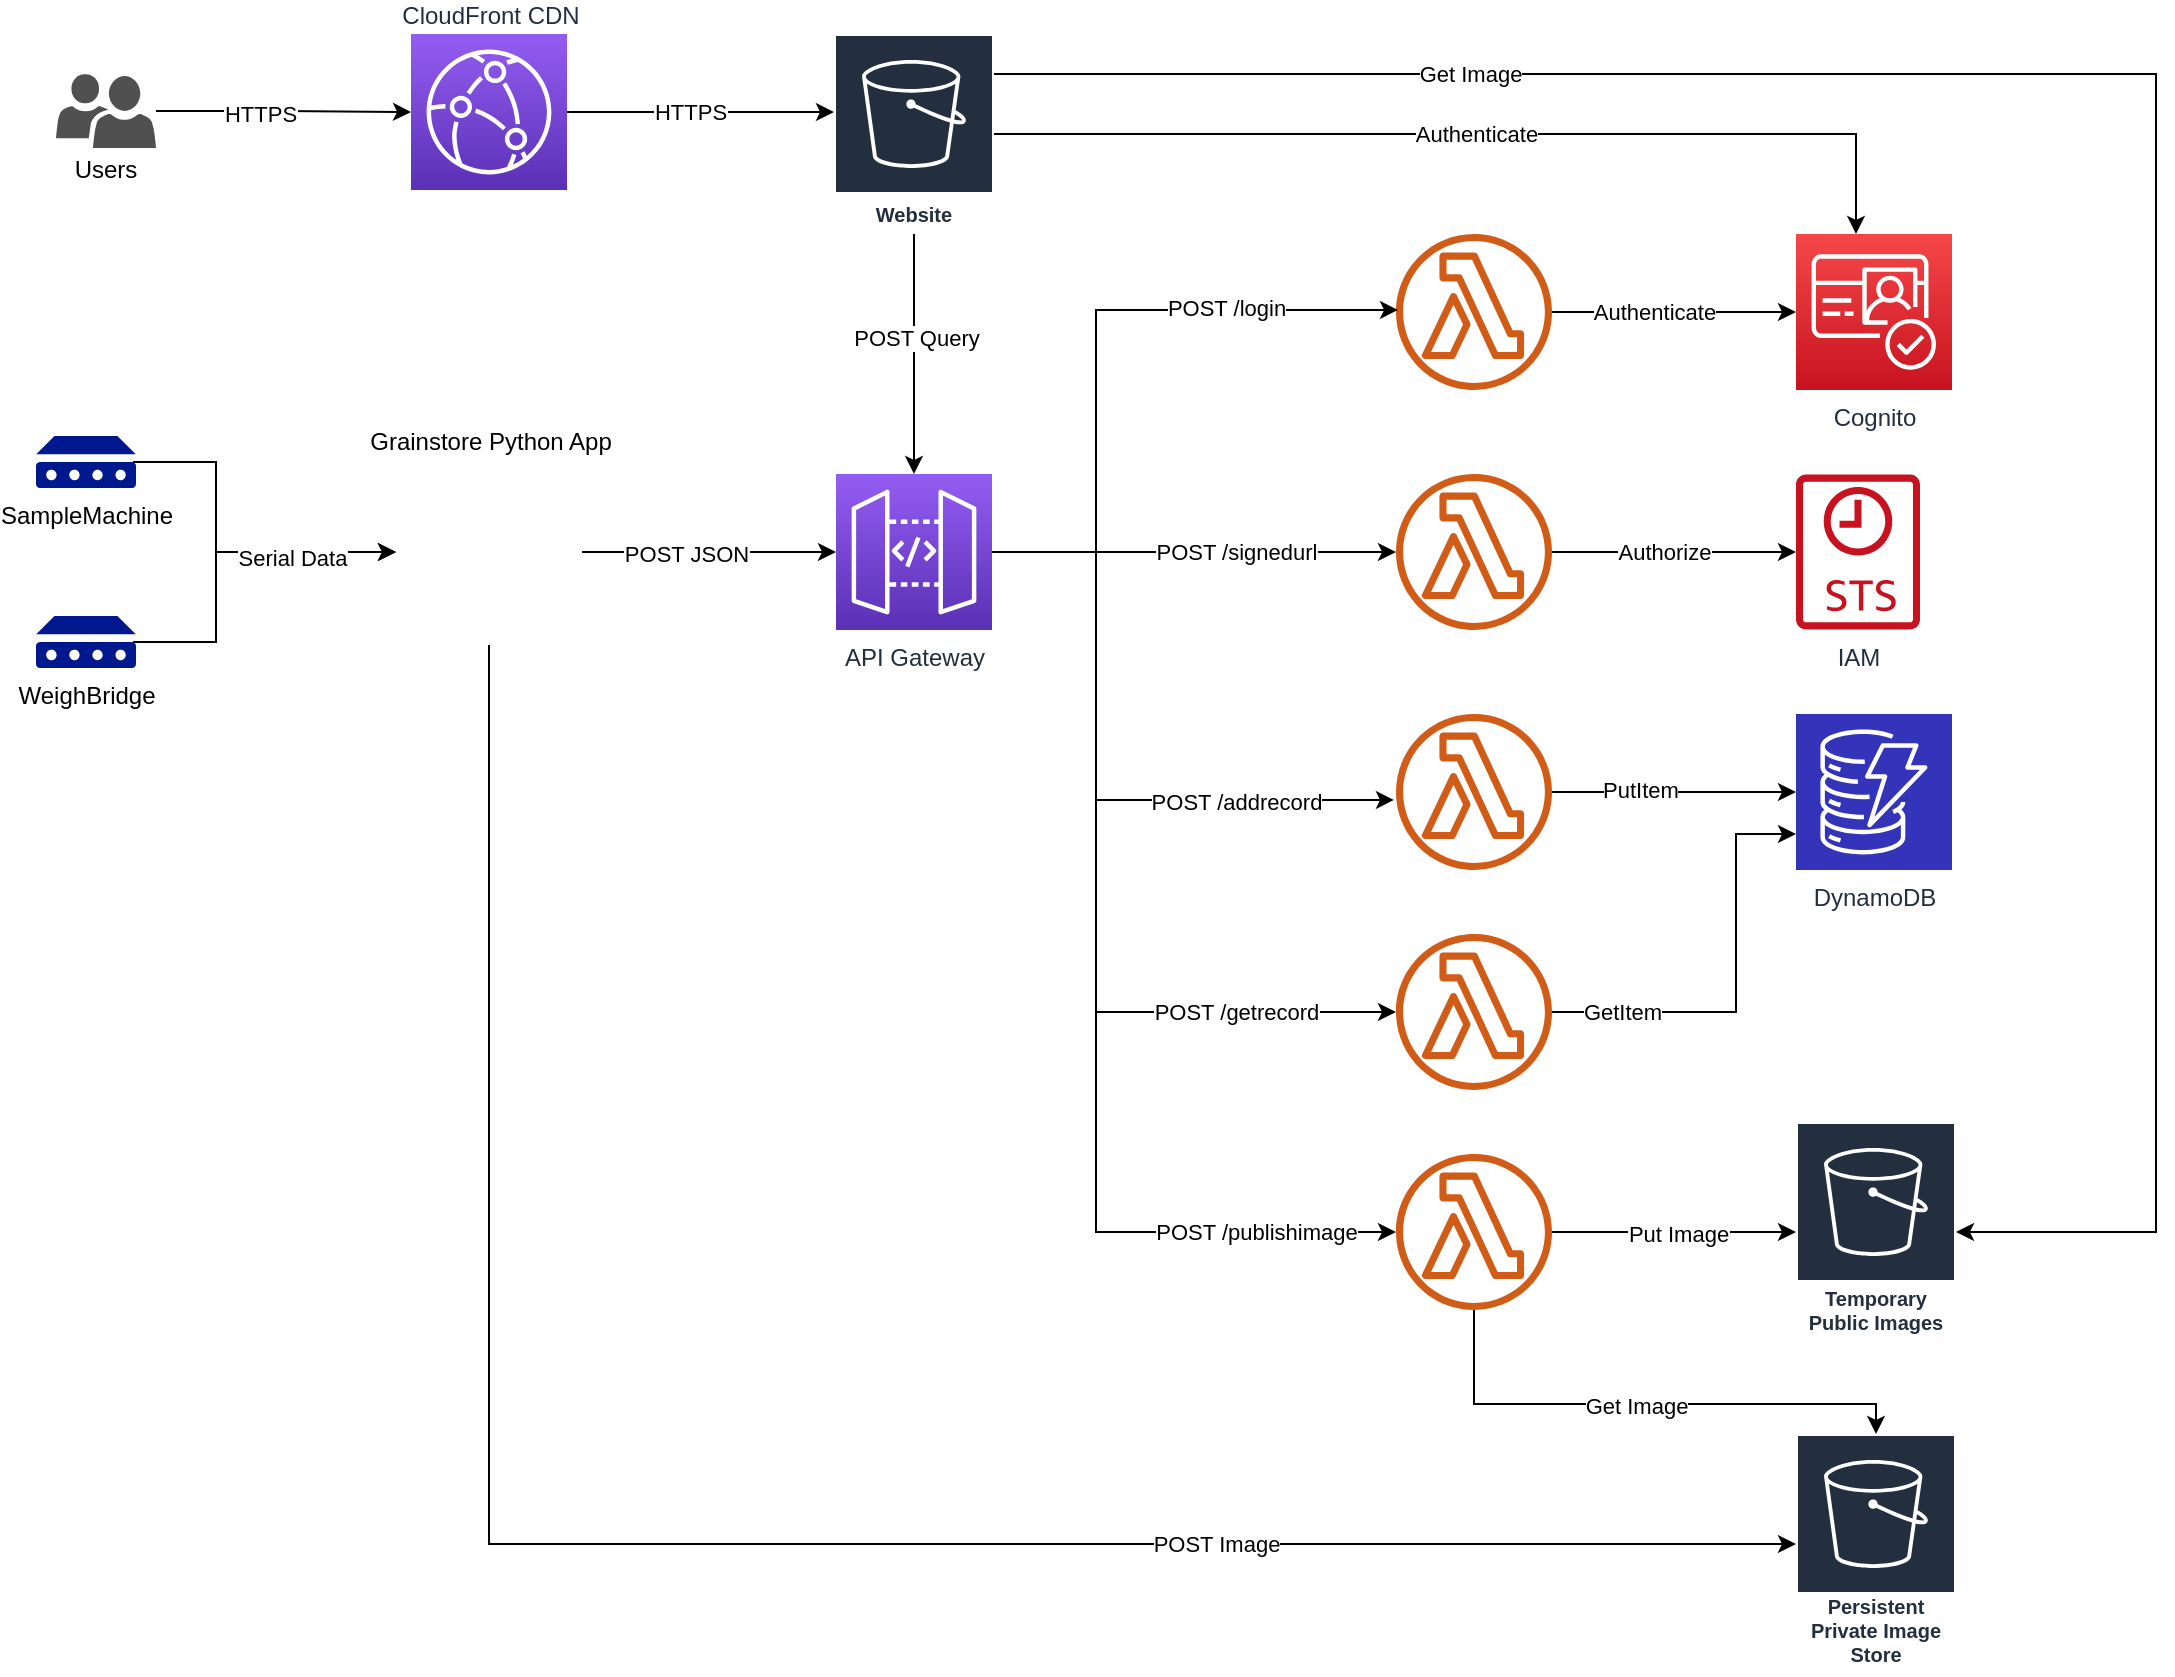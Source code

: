 <mxfile version="13.3.4" type="device"><diagram id="IAstKDybXPjxo7r5Xq_H" name="Page-1"><mxGraphModel dx="1815" dy="563" grid="1" gridSize="10" guides="1" tooltips="1" connect="1" arrows="1" fold="1" page="1" pageScale="1" pageWidth="827" pageHeight="1169" math="0" shadow="0"><root><mxCell id="0"/><mxCell id="1" parent="0"/><mxCell id="4mXiEyAPAXToNuQhWAy--12" style="edgeStyle=orthogonalEdgeStyle;rounded=0;orthogonalLoop=1;jettySize=auto;html=1;" parent="1" source="4mXiEyAPAXToNuQhWAy--1" target="4mXiEyAPAXToNuQhWAy--11" edge="1"><mxGeometry relative="1" as="geometry"/></mxCell><mxCell id="4mXiEyAPAXToNuQhWAy--17" value="Authenticate" style="edgeLabel;html=1;align=center;verticalAlign=middle;resizable=0;points=[];" parent="4mXiEyAPAXToNuQhWAy--12" vertex="1" connectable="0"><mxGeometry x="-0.164" relative="1" as="geometry"><mxPoint as="offset"/></mxGeometry></mxCell><mxCell id="4mXiEyAPAXToNuQhWAy--1" value="" style="outlineConnect=0;fontColor=#232F3E;gradientColor=none;fillColor=#D05C17;strokeColor=none;dashed=0;verticalLabelPosition=bottom;verticalAlign=top;align=center;html=1;fontSize=12;fontStyle=0;aspect=fixed;pointerEvents=1;shape=mxgraph.aws4.lambda_function;" parent="1" vertex="1"><mxGeometry x="510" y="150" width="78" height="78" as="geometry"/></mxCell><mxCell id="4mXiEyAPAXToNuQhWAy--14" style="edgeStyle=orthogonalEdgeStyle;rounded=0;orthogonalLoop=1;jettySize=auto;html=1;" parent="1" source="4mXiEyAPAXToNuQhWAy--2" target="4mXiEyAPAXToNuQhWAy--13" edge="1"><mxGeometry relative="1" as="geometry"/></mxCell><mxCell id="4mXiEyAPAXToNuQhWAy--18" value="Authorize" style="edgeLabel;html=1;align=center;verticalAlign=middle;resizable=0;points=[];" parent="4mXiEyAPAXToNuQhWAy--14" vertex="1" connectable="0"><mxGeometry y="-5" relative="1" as="geometry"><mxPoint x="-5" y="-5" as="offset"/></mxGeometry></mxCell><mxCell id="4mXiEyAPAXToNuQhWAy--2" value="" style="outlineConnect=0;fontColor=#232F3E;gradientColor=none;fillColor=#D05C17;strokeColor=none;dashed=0;verticalLabelPosition=bottom;verticalAlign=top;align=center;html=1;fontSize=12;fontStyle=0;aspect=fixed;pointerEvents=1;shape=mxgraph.aws4.lambda_function;" parent="1" vertex="1"><mxGeometry x="510" y="270" width="78" height="78" as="geometry"/></mxCell><mxCell id="4mXiEyAPAXToNuQhWAy--16" style="edgeStyle=orthogonalEdgeStyle;rounded=0;orthogonalLoop=1;jettySize=auto;html=1;" parent="1" source="4mXiEyAPAXToNuQhWAy--3" target="4mXiEyAPAXToNuQhWAy--15" edge="1"><mxGeometry relative="1" as="geometry"/></mxCell><mxCell id="4mXiEyAPAXToNuQhWAy--19" value="PutItem" style="edgeLabel;html=1;align=center;verticalAlign=middle;resizable=0;points=[];" parent="4mXiEyAPAXToNuQhWAy--16" vertex="1" connectable="0"><mxGeometry x="-0.279" y="1" relative="1" as="geometry"><mxPoint as="offset"/></mxGeometry></mxCell><mxCell id="4mXiEyAPAXToNuQhWAy--3" value="" style="outlineConnect=0;fontColor=#232F3E;fillColor=#D05C17;strokeColor=none;dashed=0;verticalLabelPosition=bottom;verticalAlign=top;align=center;html=1;fontSize=12;fontStyle=0;aspect=fixed;pointerEvents=1;shape=mxgraph.aws4.lambda_function;" parent="1" vertex="1"><mxGeometry x="510" y="390" width="78" height="78" as="geometry"/></mxCell><mxCell id="4mXiEyAPAXToNuQhWAy--5" style="edgeStyle=orthogonalEdgeStyle;rounded=0;orthogonalLoop=1;jettySize=auto;html=1;entryX=0.013;entryY=0.487;entryDx=0;entryDy=0;entryPerimeter=0;" parent="1" source="4mXiEyAPAXToNuQhWAy--4" target="4mXiEyAPAXToNuQhWAy--1" edge="1"><mxGeometry relative="1" as="geometry"><Array as="points"><mxPoint x="360" y="309"/><mxPoint x="360" y="188"/></Array></mxGeometry></mxCell><mxCell id="4mXiEyAPAXToNuQhWAy--9" value="POST /login" style="edgeLabel;html=1;align=center;verticalAlign=middle;resizable=0;points=[];" parent="4mXiEyAPAXToNuQhWAy--5" vertex="1" connectable="0"><mxGeometry x="0.469" y="1" relative="1" as="geometry"><mxPoint as="offset"/></mxGeometry></mxCell><mxCell id="4mXiEyAPAXToNuQhWAy--6" style="edgeStyle=orthogonalEdgeStyle;rounded=0;orthogonalLoop=1;jettySize=auto;html=1;" parent="1" source="4mXiEyAPAXToNuQhWAy--4" target="4mXiEyAPAXToNuQhWAy--2" edge="1"><mxGeometry relative="1" as="geometry"/></mxCell><mxCell id="4mXiEyAPAXToNuQhWAy--8" value="POST /signedurl" style="edgeLabel;html=1;align=center;verticalAlign=middle;resizable=0;points=[];" parent="4mXiEyAPAXToNuQhWAy--6" vertex="1" connectable="0"><mxGeometry x="0.406" relative="1" as="geometry"><mxPoint x="-20" as="offset"/></mxGeometry></mxCell><mxCell id="4mXiEyAPAXToNuQhWAy--7" style="edgeStyle=orthogonalEdgeStyle;rounded=0;orthogonalLoop=1;jettySize=auto;html=1;entryX=-0.013;entryY=0.551;entryDx=0;entryDy=0;entryPerimeter=0;" parent="1" source="4mXiEyAPAXToNuQhWAy--4" target="4mXiEyAPAXToNuQhWAy--3" edge="1"><mxGeometry relative="1" as="geometry"><Array as="points"><mxPoint x="360" y="309"/><mxPoint x="360" y="433"/></Array></mxGeometry></mxCell><mxCell id="4mXiEyAPAXToNuQhWAy--10" value="POST /addrecord" style="edgeLabel;html=1;align=center;verticalAlign=middle;resizable=0;points=[];" parent="4mXiEyAPAXToNuQhWAy--7" vertex="1" connectable="0"><mxGeometry x="0.428" y="-1" relative="1" as="geometry"><mxPoint x="14" as="offset"/></mxGeometry></mxCell><mxCell id="DbPPGw6XGTuykucwG5Wq-17" style="edgeStyle=orthogonalEdgeStyle;rounded=0;orthogonalLoop=1;jettySize=auto;html=1;endArrow=classic;endFill=1;" edge="1" parent="1" source="4mXiEyAPAXToNuQhWAy--4" target="DbPPGw6XGTuykucwG5Wq-13"><mxGeometry relative="1" as="geometry"><Array as="points"><mxPoint x="360" y="309"/><mxPoint x="360" y="539"/></Array></mxGeometry></mxCell><mxCell id="DbPPGw6XGTuykucwG5Wq-18" value="POST /getrecord" style="edgeLabel;html=1;align=center;verticalAlign=middle;resizable=0;points=[];" vertex="1" connectable="0" parent="DbPPGw6XGTuykucwG5Wq-17"><mxGeometry x="0.454" y="1" relative="1" as="geometry"><mxPoint x="37.83" y="1" as="offset"/></mxGeometry></mxCell><mxCell id="DbPPGw6XGTuykucwG5Wq-20" style="edgeStyle=orthogonalEdgeStyle;rounded=0;orthogonalLoop=1;jettySize=auto;html=1;endArrow=classic;endFill=1;" edge="1" parent="1" source="4mXiEyAPAXToNuQhWAy--4" target="DbPPGw6XGTuykucwG5Wq-19"><mxGeometry relative="1" as="geometry"><Array as="points"><mxPoint x="360" y="309"/><mxPoint x="360" y="649"/></Array></mxGeometry></mxCell><mxCell id="DbPPGw6XGTuykucwG5Wq-21" value="POST /publishimage" style="edgeLabel;html=1;align=center;verticalAlign=middle;resizable=0;points=[];" vertex="1" connectable="0" parent="DbPPGw6XGTuykucwG5Wq-20"><mxGeometry x="0.596" y="-1" relative="1" as="geometry"><mxPoint x="39.14" y="-1" as="offset"/></mxGeometry></mxCell><mxCell id="4mXiEyAPAXToNuQhWAy--4" value="API Gateway" style="outlineConnect=0;fontColor=#232F3E;gradientDirection=north;fillColor=#5A30B5;strokeColor=#ffffff;dashed=0;verticalLabelPosition=bottom;verticalAlign=top;align=center;html=1;fontSize=12;fontStyle=0;aspect=fixed;shape=mxgraph.aws4.resourceIcon;resIcon=mxgraph.aws4.api_gateway;gradientColor=#945DF2;" parent="1" vertex="1"><mxGeometry x="230" y="270" width="78" height="78" as="geometry"/></mxCell><mxCell id="4mXiEyAPAXToNuQhWAy--11" value="Cognito" style="outlineConnect=0;fontColor=#232F3E;gradientColor=#F54749;gradientDirection=north;fillColor=#C7131F;strokeColor=#ffffff;dashed=0;verticalLabelPosition=bottom;verticalAlign=top;align=center;html=1;fontSize=12;fontStyle=0;aspect=fixed;shape=mxgraph.aws4.resourceIcon;resIcon=mxgraph.aws4.cognito;" parent="1" vertex="1"><mxGeometry x="710" y="150" width="78" height="78" as="geometry"/></mxCell><mxCell id="4mXiEyAPAXToNuQhWAy--13" value="IAM" style="outlineConnect=0;fontColor=#232F3E;gradientColor=none;fillColor=#C7131F;strokeColor=none;dashed=0;verticalLabelPosition=bottom;verticalAlign=top;align=center;html=1;fontSize=12;fontStyle=0;aspect=fixed;pointerEvents=1;shape=mxgraph.aws4.sts_alternate;" parent="1" vertex="1"><mxGeometry x="710" y="270" width="62" height="78" as="geometry"/></mxCell><mxCell id="4mXiEyAPAXToNuQhWAy--15" value="DynamoDB" style="outlineConnect=0;fontColor=#232F3E;gradientDirection=north;fillColor=#3334B9;strokeColor=#ffffff;dashed=0;verticalLabelPosition=bottom;verticalAlign=top;align=center;html=1;fontSize=12;fontStyle=0;aspect=fixed;shape=mxgraph.aws4.resourceIcon;resIcon=mxgraph.aws4.dynamodb;" parent="1" vertex="1"><mxGeometry x="710" y="390" width="78" height="78" as="geometry"/></mxCell><mxCell id="4mXiEyAPAXToNuQhWAy--21" style="edgeStyle=orthogonalEdgeStyle;rounded=0;orthogonalLoop=1;jettySize=auto;html=1;" parent="1" source="4mXiEyAPAXToNuQhWAy--20" target="4mXiEyAPAXToNuQhWAy--4" edge="1"><mxGeometry relative="1" as="geometry"/></mxCell><mxCell id="4mXiEyAPAXToNuQhWAy--22" value="POST JSON" style="edgeLabel;html=1;align=center;verticalAlign=middle;resizable=0;points=[];" parent="4mXiEyAPAXToNuQhWAy--21" vertex="1" connectable="0"><mxGeometry x="-0.181" y="-1" relative="1" as="geometry"><mxPoint as="offset"/></mxGeometry></mxCell><mxCell id="4mXiEyAPAXToNuQhWAy--25" style="edgeStyle=orthogonalEdgeStyle;rounded=0;orthogonalLoop=1;jettySize=auto;html=1;entryX=0.97;entryY=0.5;entryDx=0;entryDy=0;entryPerimeter=0;startArrow=classic;startFill=1;endArrow=none;endFill=0;" parent="1" source="4mXiEyAPAXToNuQhWAy--20" target="4mXiEyAPAXToNuQhWAy--24" edge="1"><mxGeometry relative="1" as="geometry"><Array as="points"><mxPoint x="-80" y="309"/><mxPoint x="-80" y="264"/></Array></mxGeometry></mxCell><mxCell id="4mXiEyAPAXToNuQhWAy--26" style="edgeStyle=orthogonalEdgeStyle;rounded=0;orthogonalLoop=1;jettySize=auto;html=1;entryX=0.97;entryY=0.5;entryDx=0;entryDy=0;entryPerimeter=0;endArrow=none;endFill=0;startArrow=classic;startFill=1;" parent="1" source="4mXiEyAPAXToNuQhWAy--20" target="4mXiEyAPAXToNuQhWAy--23" edge="1"><mxGeometry relative="1" as="geometry"><mxPoint x="-70" y="360" as="targetPoint"/><Array as="points"><mxPoint x="-80" y="309"/><mxPoint x="-80" y="354"/></Array></mxGeometry></mxCell><mxCell id="4mXiEyAPAXToNuQhWAy--27" value="Serial Data" style="edgeLabel;html=1;align=center;verticalAlign=middle;resizable=0;points=[];" parent="4mXiEyAPAXToNuQhWAy--26" vertex="1" connectable="0"><mxGeometry x="-0.411" y="3" relative="1" as="geometry"><mxPoint as="offset"/></mxGeometry></mxCell><mxCell id="4mXiEyAPAXToNuQhWAy--29" style="edgeStyle=orthogonalEdgeStyle;rounded=0;orthogonalLoop=1;jettySize=auto;html=1;startArrow=none;startFill=0;endArrow=classic;endFill=1;" parent="1" source="4mXiEyAPAXToNuQhWAy--20" target="4mXiEyAPAXToNuQhWAy--28" edge="1"><mxGeometry relative="1" as="geometry"><Array as="points"><mxPoint x="57" y="805"/></Array></mxGeometry></mxCell><mxCell id="4mXiEyAPAXToNuQhWAy--30" value="POST Image" style="edgeLabel;html=1;align=center;verticalAlign=middle;resizable=0;points=[];" parent="4mXiEyAPAXToNuQhWAy--29" vertex="1" connectable="0"><mxGeometry x="-0.219" y="96" relative="1" as="geometry"><mxPoint x="267.48" y="18.47" as="offset"/></mxGeometry></mxCell><mxCell id="4mXiEyAPAXToNuQhWAy--20" value="Grainstore Python App" style="shape=image;html=1;verticalAlign=bottom;verticalLabelPosition=top;labelBackgroundColor=#ffffff;imageAspect=0;aspect=fixed;image=https://cdn4.iconfinder.com/data/icons/logos-and-brands/512/267_Python_logo-128.png;labelPosition=center;align=center;" parent="1" vertex="1"><mxGeometry x="10" y="262.5" width="93" height="93" as="geometry"/></mxCell><mxCell id="4mXiEyAPAXToNuQhWAy--23" value="WeighBridge" style="aspect=fixed;pointerEvents=1;shadow=0;dashed=0;html=1;strokeColor=none;labelPosition=center;verticalLabelPosition=bottom;verticalAlign=top;align=center;fillColor=#00188D;shape=mxgraph.mscae.enterprise.device" parent="1" vertex="1"><mxGeometry x="-170" y="341" width="50" height="26" as="geometry"/></mxCell><mxCell id="4mXiEyAPAXToNuQhWAy--24" value="SampleMachine" style="aspect=fixed;pointerEvents=1;shadow=0;dashed=0;html=1;strokeColor=none;labelPosition=center;verticalLabelPosition=bottom;verticalAlign=top;align=center;fillColor=#00188D;shape=mxgraph.mscae.enterprise.device" parent="1" vertex="1"><mxGeometry x="-170" y="251" width="50" height="26" as="geometry"/></mxCell><mxCell id="4mXiEyAPAXToNuQhWAy--28" value="Persistent Private Image Store" style="outlineConnect=0;fontColor=#232F3E;strokeColor=#ffffff;fillColor=#232F3E;dashed=0;verticalLabelPosition=middle;verticalAlign=bottom;align=center;html=1;whiteSpace=wrap;fontSize=10;fontStyle=1;spacing=3;shape=mxgraph.aws4.productIcon;prIcon=mxgraph.aws4.s3;" parent="1" vertex="1"><mxGeometry x="710" y="750" width="80" height="120" as="geometry"/></mxCell><mxCell id="DbPPGw6XGTuykucwG5Wq-9" style="edgeStyle=orthogonalEdgeStyle;rounded=0;orthogonalLoop=1;jettySize=auto;html=1;" edge="1" parent="1" source="DbPPGw6XGTuykucwG5Wq-2" target="4mXiEyAPAXToNuQhWAy--4"><mxGeometry relative="1" as="geometry"/></mxCell><mxCell id="DbPPGw6XGTuykucwG5Wq-12" value="POST Query" style="edgeLabel;html=1;align=center;verticalAlign=middle;resizable=0;points=[];" vertex="1" connectable="0" parent="DbPPGw6XGTuykucwG5Wq-9"><mxGeometry x="-0.138" y="1" relative="1" as="geometry"><mxPoint as="offset"/></mxGeometry></mxCell><mxCell id="DbPPGw6XGTuykucwG5Wq-10" value="Authenticate" style="edgeStyle=orthogonalEdgeStyle;rounded=0;orthogonalLoop=1;jettySize=auto;html=1;" edge="1" parent="1" source="DbPPGw6XGTuykucwG5Wq-2" target="4mXiEyAPAXToNuQhWAy--11"><mxGeometry relative="1" as="geometry"><Array as="points"><mxPoint x="740" y="100"/></Array></mxGeometry></mxCell><mxCell id="DbPPGw6XGTuykucwG5Wq-27" style="edgeStyle=orthogonalEdgeStyle;rounded=0;orthogonalLoop=1;jettySize=auto;html=1;endArrow=classic;endFill=1;" edge="1" parent="1" source="DbPPGw6XGTuykucwG5Wq-2" target="DbPPGw6XGTuykucwG5Wq-22"><mxGeometry relative="1" as="geometry"><Array as="points"><mxPoint x="890" y="70"/><mxPoint x="890" y="649"/></Array></mxGeometry></mxCell><mxCell id="DbPPGw6XGTuykucwG5Wq-28" value="Get Image" style="edgeLabel;html=1;align=center;verticalAlign=middle;resizable=0;points=[];" vertex="1" connectable="0" parent="DbPPGw6XGTuykucwG5Wq-27"><mxGeometry x="-0.622" relative="1" as="geometry"><mxPoint as="offset"/></mxGeometry></mxCell><mxCell id="DbPPGw6XGTuykucwG5Wq-2" value="Website" style="outlineConnect=0;fontColor=#232F3E;strokeColor=#ffffff;fillColor=#232F3E;dashed=0;verticalLabelPosition=middle;verticalAlign=bottom;align=center;html=1;whiteSpace=wrap;fontSize=10;fontStyle=1;spacing=3;shape=mxgraph.aws4.productIcon;prIcon=mxgraph.aws4.s3;" vertex="1" parent="1"><mxGeometry x="229" y="50" width="80" height="100" as="geometry"/></mxCell><mxCell id="DbPPGw6XGTuykucwG5Wq-31" style="edgeStyle=orthogonalEdgeStyle;rounded=0;orthogonalLoop=1;jettySize=auto;html=1;endArrow=classic;endFill=1;" edge="1" parent="1" source="DbPPGw6XGTuykucwG5Wq-6" target="DbPPGw6XGTuykucwG5Wq-29"><mxGeometry relative="1" as="geometry"/></mxCell><mxCell id="DbPPGw6XGTuykucwG5Wq-32" value="HTTPS" style="edgeLabel;html=1;align=center;verticalAlign=middle;resizable=0;points=[];" vertex="1" connectable="0" parent="DbPPGw6XGTuykucwG5Wq-31"><mxGeometry x="-0.197" y="-1" relative="1" as="geometry"><mxPoint as="offset"/></mxGeometry></mxCell><mxCell id="DbPPGw6XGTuykucwG5Wq-6" value="" style="pointerEvents=1;shadow=0;dashed=0;html=1;strokeColor=none;labelPosition=center;verticalLabelPosition=bottom;verticalAlign=top;align=center;fillColor=#505050;shape=mxgraph.mscae.intune.user_group" vertex="1" parent="1"><mxGeometry x="-160" y="70" width="50" height="37" as="geometry"/></mxCell><mxCell id="DbPPGw6XGTuykucwG5Wq-8" value="Users" style="text;html=1;strokeColor=none;fillColor=none;align=center;verticalAlign=middle;whiteSpace=wrap;rounded=0;" vertex="1" parent="1"><mxGeometry x="-155" y="108" width="40" height="20" as="geometry"/></mxCell><mxCell id="DbPPGw6XGTuykucwG5Wq-15" style="edgeStyle=orthogonalEdgeStyle;rounded=0;orthogonalLoop=1;jettySize=auto;html=1;endArrow=classic;endFill=1;" edge="1" parent="1" source="DbPPGw6XGTuykucwG5Wq-13" target="4mXiEyAPAXToNuQhWAy--15"><mxGeometry relative="1" as="geometry"><Array as="points"><mxPoint x="680" y="539"/><mxPoint x="680" y="450"/></Array></mxGeometry></mxCell><mxCell id="DbPPGw6XGTuykucwG5Wq-16" value="GetItem" style="edgeLabel;html=1;align=center;verticalAlign=middle;resizable=0;points=[];" vertex="1" connectable="0" parent="DbPPGw6XGTuykucwG5Wq-15"><mxGeometry x="-0.666" relative="1" as="geometry"><mxPoint as="offset"/></mxGeometry></mxCell><mxCell id="DbPPGw6XGTuykucwG5Wq-13" value="" style="outlineConnect=0;fontColor=#232F3E;fillColor=#D05C17;strokeColor=none;dashed=0;verticalLabelPosition=bottom;verticalAlign=top;align=center;html=1;fontSize=12;fontStyle=0;aspect=fixed;pointerEvents=1;shape=mxgraph.aws4.lambda_function;" vertex="1" parent="1"><mxGeometry x="510" y="500" width="78" height="78" as="geometry"/></mxCell><mxCell id="DbPPGw6XGTuykucwG5Wq-23" style="edgeStyle=orthogonalEdgeStyle;rounded=0;orthogonalLoop=1;jettySize=auto;html=1;endArrow=classic;endFill=1;" edge="1" parent="1" source="DbPPGw6XGTuykucwG5Wq-19" target="4mXiEyAPAXToNuQhWAy--28"><mxGeometry relative="1" as="geometry"><Array as="points"><mxPoint x="549" y="735"/></Array></mxGeometry></mxCell><mxCell id="DbPPGw6XGTuykucwG5Wq-24" value="Get Image" style="edgeLabel;html=1;align=center;verticalAlign=middle;resizable=0;points=[];" vertex="1" connectable="0" parent="DbPPGw6XGTuykucwG5Wq-23"><mxGeometry x="-0.028" y="-1" relative="1" as="geometry"><mxPoint as="offset"/></mxGeometry></mxCell><mxCell id="DbPPGw6XGTuykucwG5Wq-25" style="edgeStyle=orthogonalEdgeStyle;rounded=0;orthogonalLoop=1;jettySize=auto;html=1;endArrow=classic;endFill=1;" edge="1" parent="1" source="DbPPGw6XGTuykucwG5Wq-19" target="DbPPGw6XGTuykucwG5Wq-22"><mxGeometry relative="1" as="geometry"/></mxCell><mxCell id="DbPPGw6XGTuykucwG5Wq-26" value="Put Image" style="edgeLabel;html=1;align=center;verticalAlign=middle;resizable=0;points=[];" vertex="1" connectable="0" parent="DbPPGw6XGTuykucwG5Wq-25"><mxGeometry x="0.021" y="-1" relative="1" as="geometry"><mxPoint as="offset"/></mxGeometry></mxCell><mxCell id="DbPPGw6XGTuykucwG5Wq-19" value="" style="outlineConnect=0;fontColor=#232F3E;fillColor=#D05C17;strokeColor=none;dashed=0;verticalLabelPosition=bottom;verticalAlign=top;align=center;html=1;fontSize=12;fontStyle=0;aspect=fixed;pointerEvents=1;shape=mxgraph.aws4.lambda_function;" vertex="1" parent="1"><mxGeometry x="510" y="610" width="78" height="78" as="geometry"/></mxCell><mxCell id="DbPPGw6XGTuykucwG5Wq-22" value="Temporary Public Images" style="outlineConnect=0;fontColor=#232F3E;strokeColor=#ffffff;fillColor=#232F3E;dashed=0;verticalLabelPosition=middle;verticalAlign=bottom;align=center;html=1;whiteSpace=wrap;fontSize=10;fontStyle=1;spacing=3;shape=mxgraph.aws4.productIcon;prIcon=mxgraph.aws4.s3;" vertex="1" parent="1"><mxGeometry x="710" y="594" width="80" height="110" as="geometry"/></mxCell><mxCell id="DbPPGw6XGTuykucwG5Wq-30" style="edgeStyle=orthogonalEdgeStyle;rounded=0;orthogonalLoop=1;jettySize=auto;html=1;endArrow=classic;endFill=1;" edge="1" parent="1" source="DbPPGw6XGTuykucwG5Wq-29" target="DbPPGw6XGTuykucwG5Wq-2"><mxGeometry relative="1" as="geometry"><Array as="points"><mxPoint x="210" y="89"/><mxPoint x="210" y="89"/></Array></mxGeometry></mxCell><mxCell id="DbPPGw6XGTuykucwG5Wq-33" value="HTTPS" style="edgeLabel;html=1;align=center;verticalAlign=middle;resizable=0;points=[];" vertex="1" connectable="0" parent="DbPPGw6XGTuykucwG5Wq-30"><mxGeometry x="-0.089" relative="1" as="geometry"><mxPoint as="offset"/></mxGeometry></mxCell><mxCell id="DbPPGw6XGTuykucwG5Wq-29" value="CloudFront CDN" style="outlineConnect=0;fontColor=#232F3E;gradientDirection=north;fillColor=#5A30B5;strokeColor=#ffffff;dashed=0;verticalLabelPosition=top;verticalAlign=bottom;align=center;html=1;fontSize=12;fontStyle=0;aspect=fixed;shape=mxgraph.aws4.resourceIcon;resIcon=mxgraph.aws4.cloudfront;labelPosition=center;gradientColor=#945DF2;" vertex="1" parent="1"><mxGeometry x="17.5" y="50" width="78" height="78" as="geometry"/></mxCell></root></mxGraphModel></diagram></mxfile>